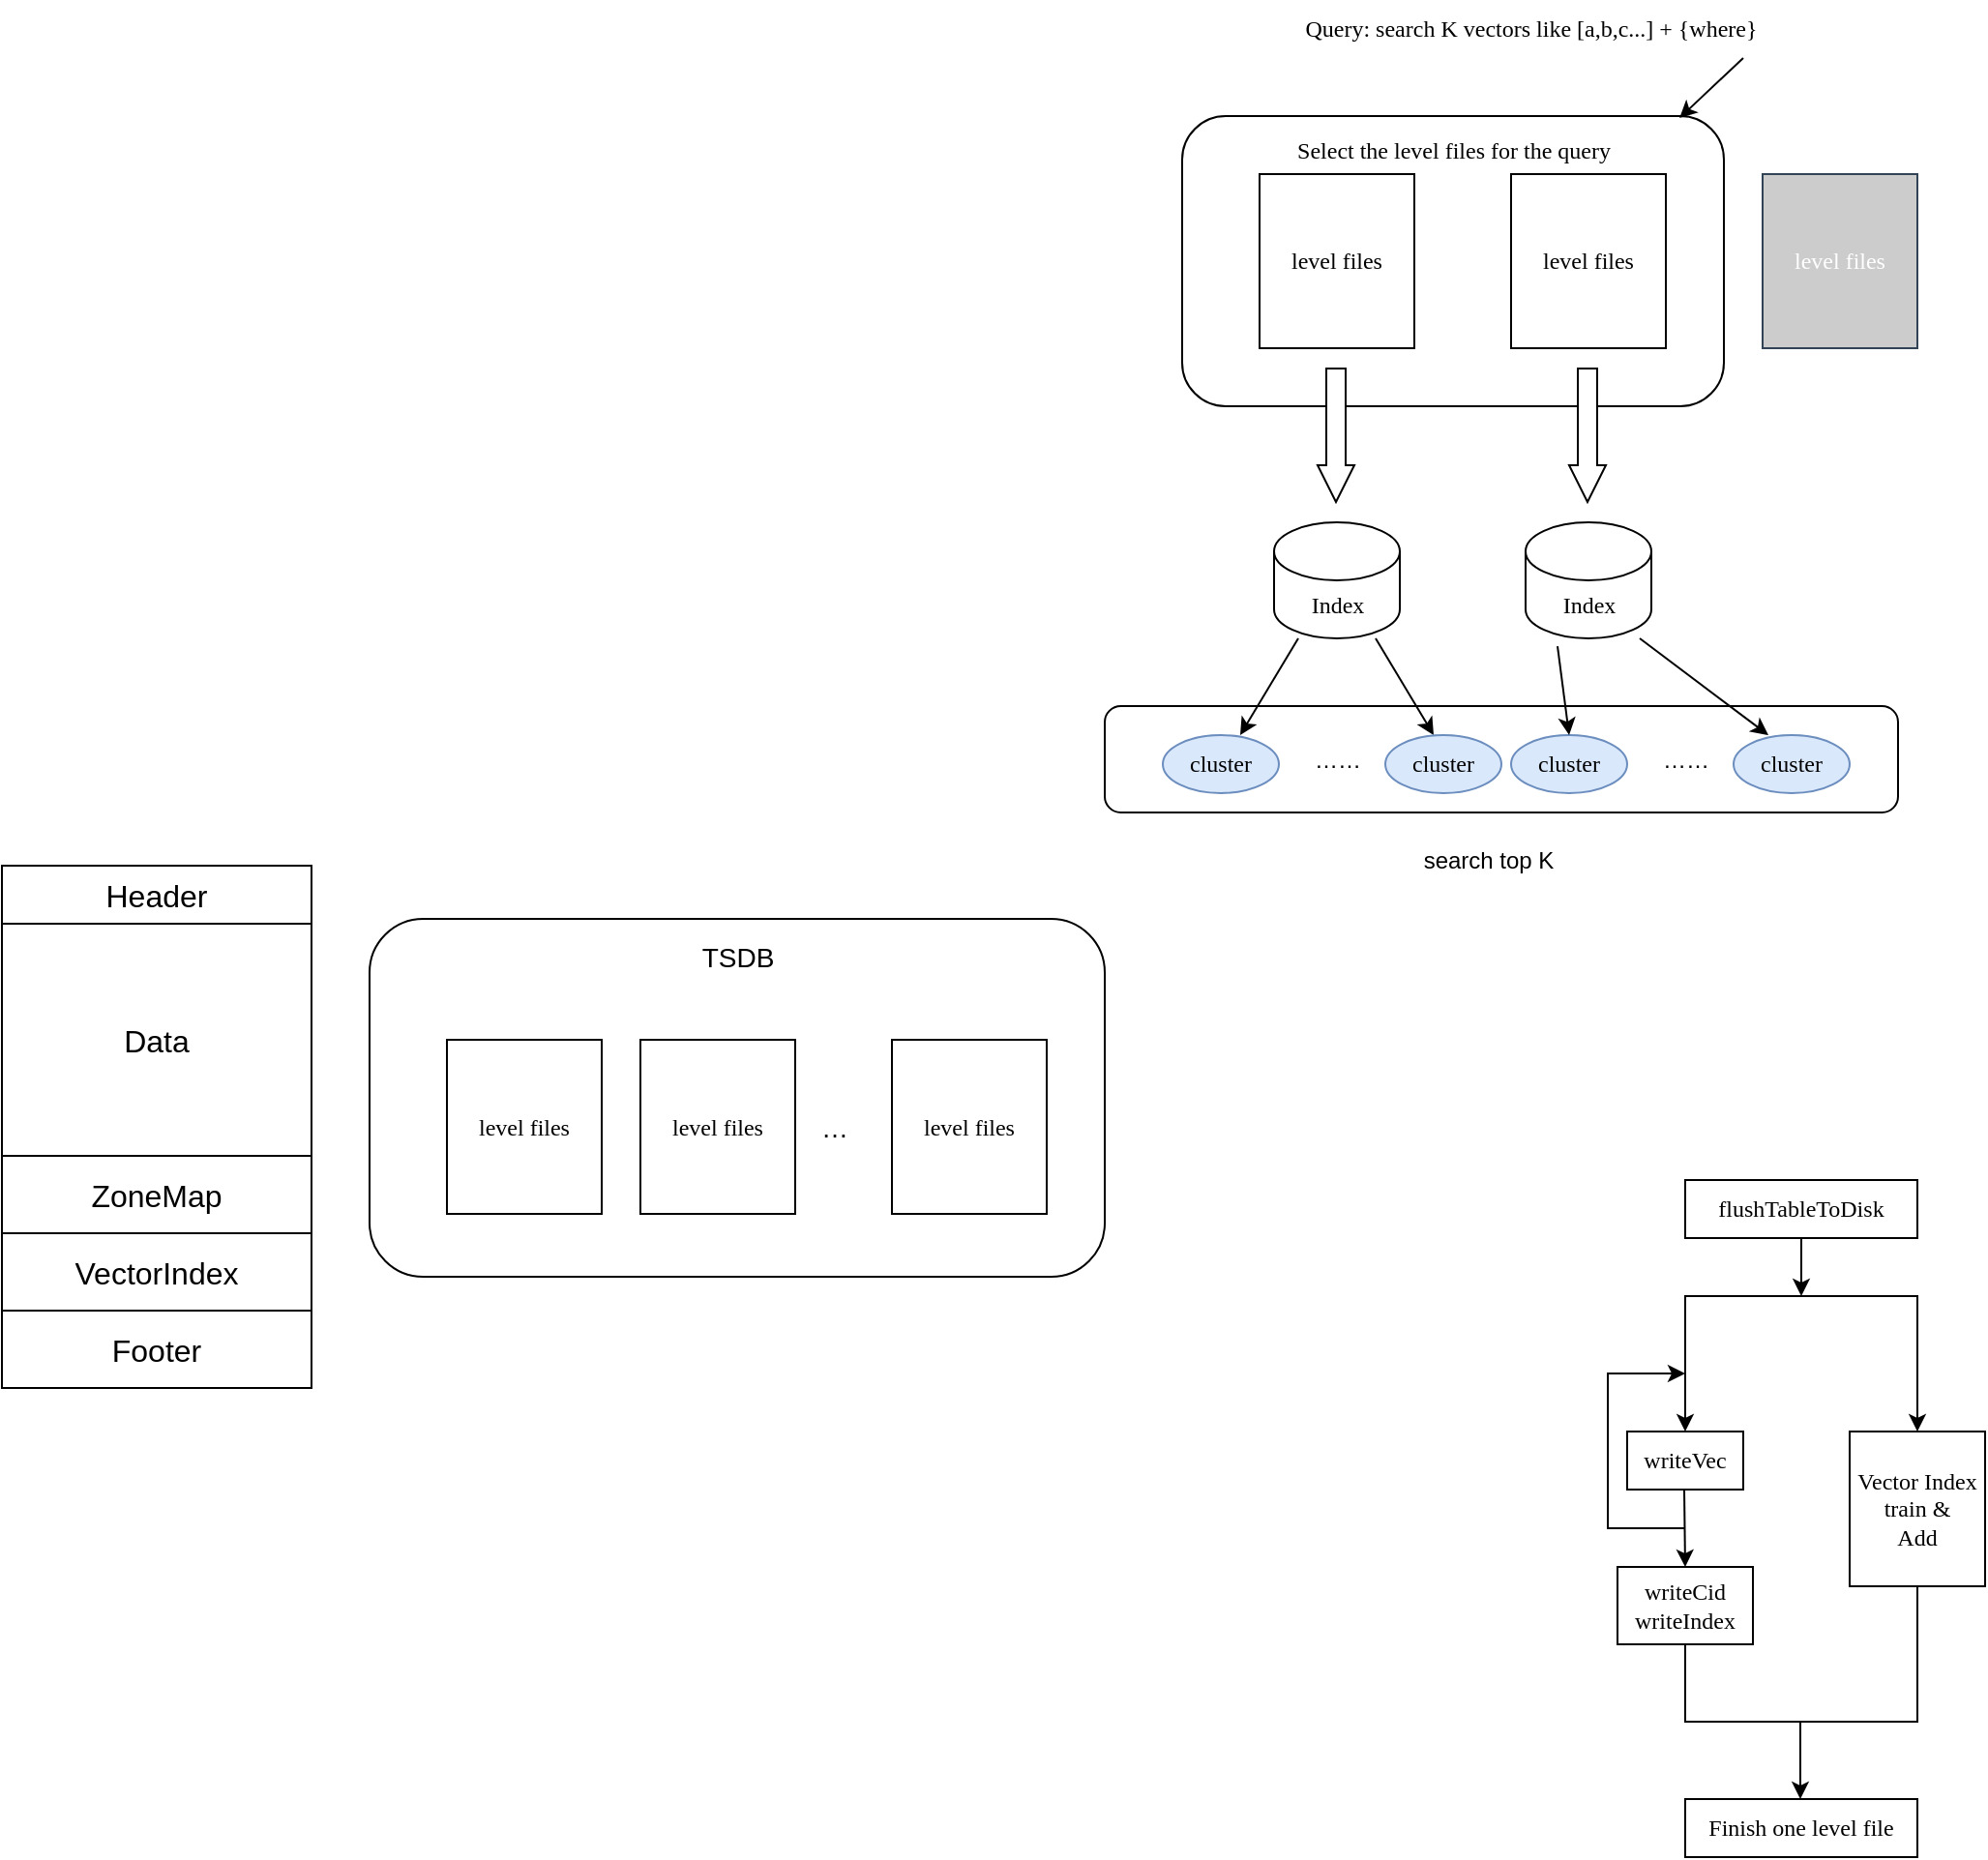 <mxfile version="24.7.1" type="github">
  <diagram name="第 1 页" id="8VU_JW2jNcm3ODKiE2Rf">
    <mxGraphModel dx="1676" dy="2266" grid="1" gridSize="10" guides="1" tooltips="1" connect="1" arrows="1" fold="1" page="1" pageScale="1" pageWidth="827" pageHeight="1169" math="0" shadow="0">
      <root>
        <mxCell id="0" />
        <mxCell id="1" parent="0" />
        <mxCell id="P1zFdsSbOWxYlNLUeOlS-2" value="" style="rounded=1;whiteSpace=wrap;html=1;" vertex="1" parent="1">
          <mxGeometry x="-360" y="585" width="380" height="185" as="geometry" />
        </mxCell>
        <mxCell id="wZoTuEtqvF41PbBGcXk--37" value="" style="rounded=1;whiteSpace=wrap;html=1;" parent="1" vertex="1">
          <mxGeometry x="60" y="170" width="280" height="150" as="geometry" />
        </mxCell>
        <mxCell id="wZoTuEtqvF41PbBGcXk--29" value="" style="rounded=1;whiteSpace=wrap;html=1;" parent="1" vertex="1">
          <mxGeometry x="20" y="475" width="410" height="55" as="geometry" />
        </mxCell>
        <mxCell id="wZoTuEtqvF41PbBGcXk--2" value="" style="rounded=0;whiteSpace=wrap;html=1;" parent="1" vertex="1">
          <mxGeometry x="100" y="200" width="80" height="90" as="geometry" />
        </mxCell>
        <mxCell id="wZoTuEtqvF41PbBGcXk--3" value="&lt;font face=&quot;Comic Sans MS&quot;&gt;level files&lt;/font&gt;" style="rounded=0;whiteSpace=wrap;html=1;gradientColor=none;fillStyle=hatch;" parent="1" vertex="1">
          <mxGeometry x="100" y="200" width="80" height="90" as="geometry" />
        </mxCell>
        <mxCell id="wZoTuEtqvF41PbBGcXk--4" value="&lt;font face=&quot;Comic Sans MS&quot;&gt;level files&lt;/font&gt;" style="rounded=0;whiteSpace=wrap;html=1;gradientColor=none;fillStyle=hatch;" parent="1" vertex="1">
          <mxGeometry x="230" y="200" width="80" height="90" as="geometry" />
        </mxCell>
        <mxCell id="wZoTuEtqvF41PbBGcXk--5" value="&lt;font face=&quot;Comic Sans MS&quot;&gt;level files&lt;/font&gt;" style="rounded=0;whiteSpace=wrap;html=1;fillColor=#CCCCCC;strokeColor=#314354;fontColor=#ffffff;" parent="1" vertex="1">
          <mxGeometry x="360" y="200" width="80" height="90" as="geometry" />
        </mxCell>
        <mxCell id="wZoTuEtqvF41PbBGcXk--6" value="&lt;font face=&quot;Comic Sans MS&quot;&gt;Query: search K vectors like [a,b,c...] + {where}&lt;/font&gt;" style="text;html=1;align=center;verticalAlign=middle;resizable=0;points=[];autosize=1;strokeColor=none;fillColor=none;" parent="1" vertex="1">
          <mxGeometry x="95" y="110" width="290" height="30" as="geometry" />
        </mxCell>
        <mxCell id="wZoTuEtqvF41PbBGcXk--12" value="&lt;font face=&quot;Comic Sans MS&quot;&gt;&lt;br&gt;Select the level files for the query&lt;/font&gt;" style="text;html=1;align=center;verticalAlign=middle;resizable=0;points=[];autosize=1;strokeColor=none;fillColor=none;" parent="1" vertex="1">
          <mxGeometry x="90" y="160" width="220" height="40" as="geometry" />
        </mxCell>
        <mxCell id="wZoTuEtqvF41PbBGcXk--13" value="" style="endArrow=classic;html=1;rounded=0;endWidth=8;shape=flexArrow;endSize=6;strokeWidth=1;fillColor=default;" parent="1" edge="1">
          <mxGeometry width="50" height="50" relative="1" as="geometry">
            <mxPoint x="139.5" y="300" as="sourcePoint" />
            <mxPoint x="139.5" y="370" as="targetPoint" />
          </mxGeometry>
        </mxCell>
        <mxCell id="wZoTuEtqvF41PbBGcXk--15" value="" style="endArrow=classic;html=1;rounded=0;endWidth=8;shape=flexArrow;endSize=6;strokeWidth=1;fillColor=default;" parent="1" edge="1">
          <mxGeometry width="50" height="50" relative="1" as="geometry">
            <mxPoint x="269.5" y="300" as="sourcePoint" />
            <mxPoint x="269.5" y="370" as="targetPoint" />
          </mxGeometry>
        </mxCell>
        <mxCell id="wZoTuEtqvF41PbBGcXk--16" value="&lt;font face=&quot;Comic Sans MS&quot;&gt;Index&lt;/font&gt;" style="shape=cylinder3;whiteSpace=wrap;html=1;boundedLbl=1;backgroundOutline=1;size=15;" parent="1" vertex="1">
          <mxGeometry x="107.5" y="380" width="65" height="60" as="geometry" />
        </mxCell>
        <mxCell id="wZoTuEtqvF41PbBGcXk--17" value="&lt;font face=&quot;Comic Sans MS&quot;&gt;Index&lt;/font&gt;" style="shape=cylinder3;whiteSpace=wrap;html=1;boundedLbl=1;backgroundOutline=1;size=15;" parent="1" vertex="1">
          <mxGeometry x="237.5" y="380" width="65" height="60" as="geometry" />
        </mxCell>
        <mxCell id="wZoTuEtqvF41PbBGcXk--18" value="" style="endArrow=classic;html=1;rounded=0;" parent="1" edge="1">
          <mxGeometry width="50" height="50" relative="1" as="geometry">
            <mxPoint x="120" y="440" as="sourcePoint" />
            <mxPoint x="90" y="490" as="targetPoint" />
          </mxGeometry>
        </mxCell>
        <mxCell id="wZoTuEtqvF41PbBGcXk--20" value="" style="endArrow=classic;html=1;rounded=0;" parent="1" edge="1">
          <mxGeometry width="50" height="50" relative="1" as="geometry">
            <mxPoint x="160" y="440" as="sourcePoint" />
            <mxPoint x="190" y="490" as="targetPoint" />
          </mxGeometry>
        </mxCell>
        <mxCell id="wZoTuEtqvF41PbBGcXk--21" value="&lt;font face=&quot;Comic Sans MS&quot;&gt;cluster&lt;/font&gt;" style="ellipse;whiteSpace=wrap;html=1;fillColor=#dae8fc;strokeColor=#6c8ebf;" parent="1" vertex="1">
          <mxGeometry x="50" y="490" width="60" height="30" as="geometry" />
        </mxCell>
        <mxCell id="wZoTuEtqvF41PbBGcXk--22" value="……" style="text;html=1;align=center;verticalAlign=middle;resizable=0;points=[];autosize=1;strokeColor=none;fillColor=none;" parent="1" vertex="1">
          <mxGeometry x="115" y="488" width="50" height="30" as="geometry" />
        </mxCell>
        <mxCell id="wZoTuEtqvF41PbBGcXk--23" value="&lt;font face=&quot;Comic Sans MS&quot;&gt;cluster&lt;/font&gt;" style="ellipse;whiteSpace=wrap;html=1;fillColor=#dae8fc;strokeColor=#6c8ebf;" parent="1" vertex="1">
          <mxGeometry x="165" y="490" width="60" height="30" as="geometry" />
        </mxCell>
        <mxCell id="wZoTuEtqvF41PbBGcXk--24" value="&lt;font face=&quot;Comic Sans MS&quot;&gt;cluster&lt;/font&gt;" style="ellipse;whiteSpace=wrap;html=1;fillColor=#dae8fc;strokeColor=#6c8ebf;" parent="1" vertex="1">
          <mxGeometry x="230" y="490" width="60" height="30" as="geometry" />
        </mxCell>
        <mxCell id="wZoTuEtqvF41PbBGcXk--25" value="……" style="text;html=1;align=center;verticalAlign=middle;resizable=0;points=[];autosize=1;strokeColor=none;fillColor=none;" parent="1" vertex="1">
          <mxGeometry x="295" y="488" width="50" height="30" as="geometry" />
        </mxCell>
        <mxCell id="wZoTuEtqvF41PbBGcXk--26" value="&lt;font face=&quot;Comic Sans MS&quot;&gt;cluster&lt;/font&gt;" style="ellipse;whiteSpace=wrap;html=1;fillColor=#dae8fc;strokeColor=#6c8ebf;" parent="1" vertex="1">
          <mxGeometry x="345" y="490" width="60" height="30" as="geometry" />
        </mxCell>
        <mxCell id="wZoTuEtqvF41PbBGcXk--27" value="" style="endArrow=classic;html=1;rounded=0;exitX=0.254;exitY=1.067;exitDx=0;exitDy=0;exitPerimeter=0;entryX=0.5;entryY=0;entryDx=0;entryDy=0;" parent="1" source="wZoTuEtqvF41PbBGcXk--17" target="wZoTuEtqvF41PbBGcXk--24" edge="1">
          <mxGeometry width="50" height="50" relative="1" as="geometry">
            <mxPoint x="170" y="450" as="sourcePoint" />
            <mxPoint x="200" y="500" as="targetPoint" />
          </mxGeometry>
        </mxCell>
        <mxCell id="wZoTuEtqvF41PbBGcXk--28" value="" style="endArrow=classic;html=1;rounded=0;exitX=0.254;exitY=1.067;exitDx=0;exitDy=0;exitPerimeter=0;entryX=0.3;entryY=0;entryDx=0;entryDy=0;entryPerimeter=0;" parent="1" target="wZoTuEtqvF41PbBGcXk--26" edge="1">
          <mxGeometry width="50" height="50" relative="1" as="geometry">
            <mxPoint x="296.5" y="440" as="sourcePoint" />
            <mxPoint x="302.5" y="486" as="targetPoint" />
          </mxGeometry>
        </mxCell>
        <mxCell id="wZoTuEtqvF41PbBGcXk--35" value="search top K" style="text;html=1;align=center;verticalAlign=middle;resizable=0;points=[];autosize=1;strokeColor=none;fillColor=none;" parent="1" vertex="1">
          <mxGeometry x="172.5" y="540" width="90" height="30" as="geometry" />
        </mxCell>
        <mxCell id="wZoTuEtqvF41PbBGcXk--39" value="" style="endArrow=classic;html=1;rounded=0;entryX=0.918;entryY=0.007;entryDx=0;entryDy=0;entryPerimeter=0;" parent="1" target="wZoTuEtqvF41PbBGcXk--37" edge="1">
          <mxGeometry width="50" height="50" relative="1" as="geometry">
            <mxPoint x="350" y="140" as="sourcePoint" />
            <mxPoint x="340" y="180" as="targetPoint" />
          </mxGeometry>
        </mxCell>
        <mxCell id="wZoTuEtqvF41PbBGcXk--40" value="" style="endArrow=classic;startArrow=classic;html=1;rounded=0;" parent="1" edge="1">
          <mxGeometry width="50" height="50" relative="1" as="geometry">
            <mxPoint x="320" y="850" as="sourcePoint" />
            <mxPoint x="440" y="850" as="targetPoint" />
            <Array as="points">
              <mxPoint x="320" y="780" />
              <mxPoint x="440" y="780" />
              <mxPoint x="440" y="820" />
            </Array>
          </mxGeometry>
        </mxCell>
        <mxCell id="wZoTuEtqvF41PbBGcXk--41" value="&lt;font face=&quot;Comic Sans MS&quot;&gt;writeVec&lt;/font&gt;" style="rounded=0;whiteSpace=wrap;html=1;" parent="1" vertex="1">
          <mxGeometry x="290" y="850" width="60" height="30" as="geometry" />
        </mxCell>
        <mxCell id="wZoTuEtqvF41PbBGcXk--42" value="" style="endArrow=classic;html=1;rounded=0;" parent="1" edge="1">
          <mxGeometry width="50" height="50" relative="1" as="geometry">
            <mxPoint x="319.5" y="880" as="sourcePoint" />
            <mxPoint x="320" y="920" as="targetPoint" />
          </mxGeometry>
        </mxCell>
        <mxCell id="wZoTuEtqvF41PbBGcXk--44" value="" style="endArrow=classic;html=1;rounded=0;" parent="1" edge="1">
          <mxGeometry width="50" height="50" relative="1" as="geometry">
            <mxPoint x="320" y="900" as="sourcePoint" />
            <mxPoint x="320" y="820" as="targetPoint" />
            <Array as="points">
              <mxPoint x="280" y="900" />
              <mxPoint x="280" y="820" />
            </Array>
          </mxGeometry>
        </mxCell>
        <mxCell id="wZoTuEtqvF41PbBGcXk--47" value="&lt;font face=&quot;Comic Sans MS&quot;&gt;writeCid&lt;br&gt;writeIndex&lt;/font&gt;" style="rounded=0;whiteSpace=wrap;html=1;" parent="1" vertex="1">
          <mxGeometry x="285" y="920" width="70" height="40" as="geometry" />
        </mxCell>
        <mxCell id="wZoTuEtqvF41PbBGcXk--49" value="" style="endArrow=none;html=1;rounded=0;exitX=0.5;exitY=1;exitDx=0;exitDy=0;entryX=0.5;entryY=1;entryDx=0;entryDy=0;" parent="1" source="wZoTuEtqvF41PbBGcXk--47" target="wZoTuEtqvF41PbBGcXk--50" edge="1">
          <mxGeometry width="50" height="50" relative="1" as="geometry">
            <mxPoint x="360" y="1040" as="sourcePoint" />
            <mxPoint x="440" y="1000" as="targetPoint" />
            <Array as="points">
              <mxPoint x="320" y="1000" />
              <mxPoint x="440" y="1000" />
            </Array>
          </mxGeometry>
        </mxCell>
        <mxCell id="wZoTuEtqvF41PbBGcXk--50" value="&lt;font face=&quot;Comic Sans MS&quot;&gt;Vector Index&lt;br&gt;train &amp;amp;&lt;br&gt;Add&lt;/font&gt;" style="rounded=0;whiteSpace=wrap;html=1;" parent="1" vertex="1">
          <mxGeometry x="405" y="850" width="70" height="80" as="geometry" />
        </mxCell>
        <mxCell id="wZoTuEtqvF41PbBGcXk--51" value="" style="endArrow=classic;html=1;rounded=0;" parent="1" edge="1">
          <mxGeometry width="50" height="50" relative="1" as="geometry">
            <mxPoint x="379.5" y="1000" as="sourcePoint" />
            <mxPoint x="379.5" y="1040" as="targetPoint" />
          </mxGeometry>
        </mxCell>
        <mxCell id="wZoTuEtqvF41PbBGcXk--53" value="&lt;font face=&quot;Comic Sans MS&quot;&gt;Finish one level file&lt;/font&gt;" style="rounded=0;whiteSpace=wrap;html=1;" parent="1" vertex="1">
          <mxGeometry x="320" y="1040" width="120" height="30" as="geometry" />
        </mxCell>
        <mxCell id="wZoTuEtqvF41PbBGcXk--54" value="" style="endArrow=classic;html=1;rounded=0;" parent="1" edge="1">
          <mxGeometry width="50" height="50" relative="1" as="geometry">
            <mxPoint x="380" y="750" as="sourcePoint" />
            <mxPoint x="380" y="780" as="targetPoint" />
          </mxGeometry>
        </mxCell>
        <mxCell id="wZoTuEtqvF41PbBGcXk--56" value="&lt;font face=&quot;Comic Sans MS&quot;&gt;flushTableToDisk&lt;/font&gt;" style="rounded=0;whiteSpace=wrap;html=1;" parent="1" vertex="1">
          <mxGeometry x="320" y="720" width="120" height="30" as="geometry" />
        </mxCell>
        <mxCell id="P1zFdsSbOWxYlNLUeOlS-1" value="&lt;font face=&quot;Comic Sans MS&quot;&gt;level files&lt;/font&gt;" style="rounded=0;whiteSpace=wrap;html=1;gradientColor=none;fillStyle=hatch;" vertex="1" parent="1">
          <mxGeometry x="-320" y="647.5" width="80" height="90" as="geometry" />
        </mxCell>
        <mxCell id="P1zFdsSbOWxYlNLUeOlS-3" value="&lt;font style=&quot;font-size: 14px;&quot;&gt;TSDB&lt;/font&gt;" style="text;html=1;align=center;verticalAlign=middle;resizable=0;points=[];autosize=1;strokeColor=none;fillColor=none;" vertex="1" parent="1">
          <mxGeometry x="-200" y="590" width="60" height="30" as="geometry" />
        </mxCell>
        <mxCell id="P1zFdsSbOWxYlNLUeOlS-4" value="&lt;font face=&quot;Comic Sans MS&quot;&gt;level files&lt;/font&gt;" style="rounded=0;whiteSpace=wrap;html=1;gradientColor=none;fillStyle=hatch;" vertex="1" parent="1">
          <mxGeometry x="-220" y="647.5" width="80" height="90" as="geometry" />
        </mxCell>
        <mxCell id="P1zFdsSbOWxYlNLUeOlS-5" value="&lt;font face=&quot;Comic Sans MS&quot;&gt;level files&lt;/font&gt;" style="rounded=0;whiteSpace=wrap;html=1;gradientColor=none;fillStyle=hatch;" vertex="1" parent="1">
          <mxGeometry x="-90" y="647.5" width="80" height="90" as="geometry" />
        </mxCell>
        <mxCell id="P1zFdsSbOWxYlNLUeOlS-6" value="&lt;font style=&quot;font-size: 14px;&quot;&gt;…&lt;/font&gt;" style="text;html=1;align=center;verticalAlign=middle;resizable=0;points=[];autosize=1;strokeColor=none;fillColor=none;" vertex="1" parent="1">
          <mxGeometry x="-140" y="677.5" width="40" height="30" as="geometry" />
        </mxCell>
        <mxCell id="P1zFdsSbOWxYlNLUeOlS-8" value="" style="shape=table;startSize=0;container=1;collapsible=0;childLayout=tableLayout;fontSize=16;" vertex="1" parent="1">
          <mxGeometry x="-550" y="557.5" width="160" height="270" as="geometry" />
        </mxCell>
        <mxCell id="P1zFdsSbOWxYlNLUeOlS-9" value="" style="shape=tableRow;horizontal=0;startSize=0;swimlaneHead=0;swimlaneBody=0;strokeColor=inherit;top=0;left=0;bottom=0;right=0;collapsible=0;dropTarget=0;fillColor=none;points=[[0,0.5],[1,0.5]];portConstraint=eastwest;fontSize=16;" vertex="1" parent="P1zFdsSbOWxYlNLUeOlS-8">
          <mxGeometry width="160" height="30" as="geometry" />
        </mxCell>
        <mxCell id="P1zFdsSbOWxYlNLUeOlS-10" value="Header" style="shape=partialRectangle;html=1;whiteSpace=wrap;connectable=0;strokeColor=inherit;overflow=hidden;fillColor=none;top=0;left=0;bottom=0;right=0;pointerEvents=1;fontSize=16;" vertex="1" parent="P1zFdsSbOWxYlNLUeOlS-9">
          <mxGeometry width="160" height="30" as="geometry">
            <mxRectangle width="160" height="30" as="alternateBounds" />
          </mxGeometry>
        </mxCell>
        <mxCell id="P1zFdsSbOWxYlNLUeOlS-13" value="" style="shape=tableRow;horizontal=0;startSize=0;swimlaneHead=0;swimlaneBody=0;strokeColor=inherit;top=0;left=0;bottom=0;right=0;collapsible=0;dropTarget=0;fillColor=none;points=[[0,0.5],[1,0.5]];portConstraint=eastwest;fontSize=16;" vertex="1" parent="P1zFdsSbOWxYlNLUeOlS-8">
          <mxGeometry y="30" width="160" height="120" as="geometry" />
        </mxCell>
        <mxCell id="P1zFdsSbOWxYlNLUeOlS-14" value="Data" style="shape=partialRectangle;html=1;whiteSpace=wrap;connectable=0;strokeColor=inherit;overflow=hidden;fillColor=none;top=0;left=0;bottom=0;right=0;pointerEvents=1;fontSize=16;" vertex="1" parent="P1zFdsSbOWxYlNLUeOlS-13">
          <mxGeometry width="160" height="120" as="geometry">
            <mxRectangle width="160" height="120" as="alternateBounds" />
          </mxGeometry>
        </mxCell>
        <mxCell id="P1zFdsSbOWxYlNLUeOlS-17" value="" style="shape=tableRow;horizontal=0;startSize=0;swimlaneHead=0;swimlaneBody=0;strokeColor=inherit;top=0;left=0;bottom=0;right=0;collapsible=0;dropTarget=0;fillColor=none;points=[[0,0.5],[1,0.5]];portConstraint=eastwest;fontSize=16;" vertex="1" parent="P1zFdsSbOWxYlNLUeOlS-8">
          <mxGeometry y="150" width="160" height="40" as="geometry" />
        </mxCell>
        <mxCell id="P1zFdsSbOWxYlNLUeOlS-18" value="ZoneMap" style="shape=partialRectangle;html=1;whiteSpace=wrap;connectable=0;strokeColor=inherit;overflow=hidden;fillColor=none;top=0;left=0;bottom=0;right=0;pointerEvents=1;fontSize=16;" vertex="1" parent="P1zFdsSbOWxYlNLUeOlS-17">
          <mxGeometry width="160" height="40" as="geometry">
            <mxRectangle width="160" height="40" as="alternateBounds" />
          </mxGeometry>
        </mxCell>
        <mxCell id="P1zFdsSbOWxYlNLUeOlS-21" style="shape=tableRow;horizontal=0;startSize=0;swimlaneHead=0;swimlaneBody=0;strokeColor=inherit;top=0;left=0;bottom=0;right=0;collapsible=0;dropTarget=0;fillColor=none;points=[[0,0.5],[1,0.5]];portConstraint=eastwest;fontSize=16;" vertex="1" parent="P1zFdsSbOWxYlNLUeOlS-8">
          <mxGeometry y="190" width="160" height="40" as="geometry" />
        </mxCell>
        <mxCell id="P1zFdsSbOWxYlNLUeOlS-22" value="VectorIndex" style="shape=partialRectangle;html=1;whiteSpace=wrap;connectable=0;strokeColor=inherit;overflow=hidden;fillColor=none;top=0;left=0;bottom=0;right=0;pointerEvents=1;fontSize=16;" vertex="1" parent="P1zFdsSbOWxYlNLUeOlS-21">
          <mxGeometry width="160" height="40" as="geometry">
            <mxRectangle width="160" height="40" as="alternateBounds" />
          </mxGeometry>
        </mxCell>
        <mxCell id="P1zFdsSbOWxYlNLUeOlS-23" style="shape=tableRow;horizontal=0;startSize=0;swimlaneHead=0;swimlaneBody=0;strokeColor=inherit;top=0;left=0;bottom=0;right=0;collapsible=0;dropTarget=0;fillColor=none;points=[[0,0.5],[1,0.5]];portConstraint=eastwest;fontSize=16;" vertex="1" parent="P1zFdsSbOWxYlNLUeOlS-8">
          <mxGeometry y="230" width="160" height="40" as="geometry" />
        </mxCell>
        <mxCell id="P1zFdsSbOWxYlNLUeOlS-24" value="Footer" style="shape=partialRectangle;html=1;whiteSpace=wrap;connectable=0;strokeColor=inherit;overflow=hidden;fillColor=none;top=0;left=0;bottom=0;right=0;pointerEvents=1;fontSize=16;" vertex="1" parent="P1zFdsSbOWxYlNLUeOlS-23">
          <mxGeometry width="160" height="40" as="geometry">
            <mxRectangle width="160" height="40" as="alternateBounds" />
          </mxGeometry>
        </mxCell>
      </root>
    </mxGraphModel>
  </diagram>
</mxfile>

